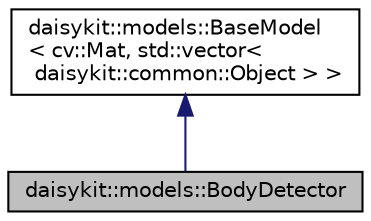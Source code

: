 digraph "daisykit::models::BodyDetector"
{
 // LATEX_PDF_SIZE
  edge [fontname="Helvetica",fontsize="10",labelfontname="Helvetica",labelfontsize="10"];
  node [fontname="Helvetica",fontsize="10",shape=record];
  Node1 [label="daisykit::models::BodyDetector",height=0.2,width=0.4,color="black", fillcolor="grey75", style="filled", fontcolor="black",tooltip=" "];
  Node2 -> Node1 [dir="back",color="midnightblue",fontsize="10",style="solid",fontname="Helvetica"];
  Node2 [label="daisykit::models::BaseModel\l\< cv::Mat, std::vector\<\l daisykit::common::Object \> \>",height=0.2,width=0.4,color="black", fillcolor="white", style="filled",URL="$classdaisykit_1_1models_1_1BaseModel.html",tooltip=" "];
}

